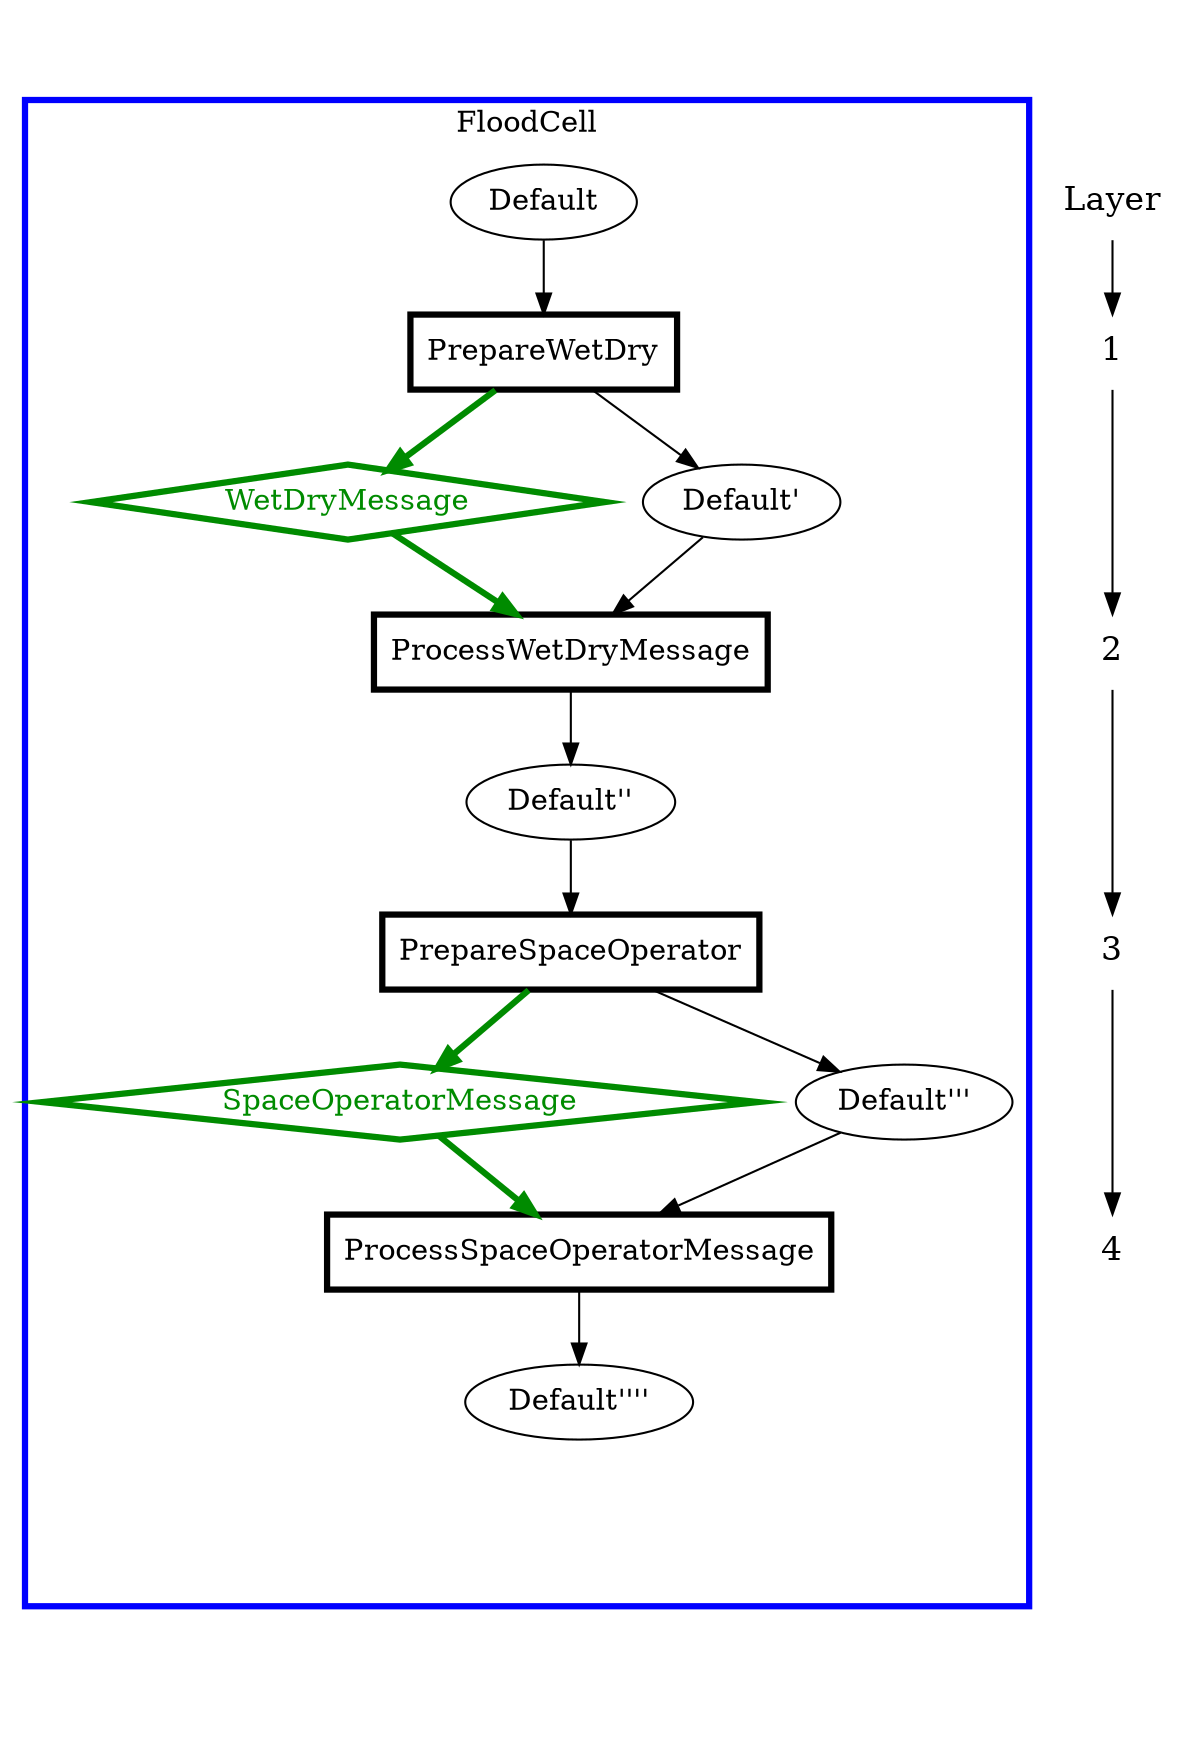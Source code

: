 digraph model {
  newrank=true;
compound=true; 
   START [style=invisible];
  MID [style=invisible];
  END [style=invisible];
subgraph cluster_0{
 color=blue; label=initFunctions;penwidth=3;  

}

subgraph cluster_1{
 color=blue;label=stepFunctions;penwidth=3; 

}

subgraph cluster_2{
 color=blue; label=exitFunctions;penwidth=3; 

}

{node [shape=plaintext, fontsize=16];/* the time-line graph */
 Layer->1->2->3->4;}

{rank = same ;1;PrepareWetDry ;}

{rank = same ;2;ProcessWetDryMessage ;}

{rank = same ;3;PrepareSpaceOperator ;}

{rank = same ;4;ProcessSpaceOperatorMessage ;}

subgraph cluster_3{
 label="FloodCell";color=blue; penwidth=3; 

   PrepareWetDry [shape=box,penwidth=3];
   PrepareWetDry -> WetDryMessage [color=green4,penwidth=3];
   ProcessWetDryMessage [shape=box,penwidth=3];
   WetDryMessage -> ProcessWetDryMessage [color=green4,penwidth=3];
   PrepareSpaceOperator [shape=box,penwidth=3];
   PrepareSpaceOperator -> SpaceOperatorMessage [color=green4,penwidth=3];
   ProcessSpaceOperatorMessage [shape=box,penwidth=3];
   SpaceOperatorMessage -> ProcessSpaceOperatorMessage [color=green4,penwidth=3];
   "Default" -> PrepareWetDry ;
   PrepareWetDry -> "Default'";
   "Default'" -> ProcessWetDryMessage ;
   ProcessWetDryMessage -> "Default''";
   "Default''" -> PrepareSpaceOperator ;
   PrepareSpaceOperator -> "Default'''";
   "Default'''" -> ProcessSpaceOperatorMessage ;
   ProcessSpaceOperatorMessage -> "Default''''";
  "Default''''"-> MID [style=invis];
}

 START-> "Default"[style=invis] ;
MID -> END [style=invis];

   WetDryMessage [shape=box][shape=diamond, label=WetDryMessage, fontcolor=green4, color=green4,penwidth=3];
   SpaceOperatorMessage [shape=box][shape=diamond, label=SpaceOperatorMessage, fontcolor=green4, color=green4,penwidth=3];
}
